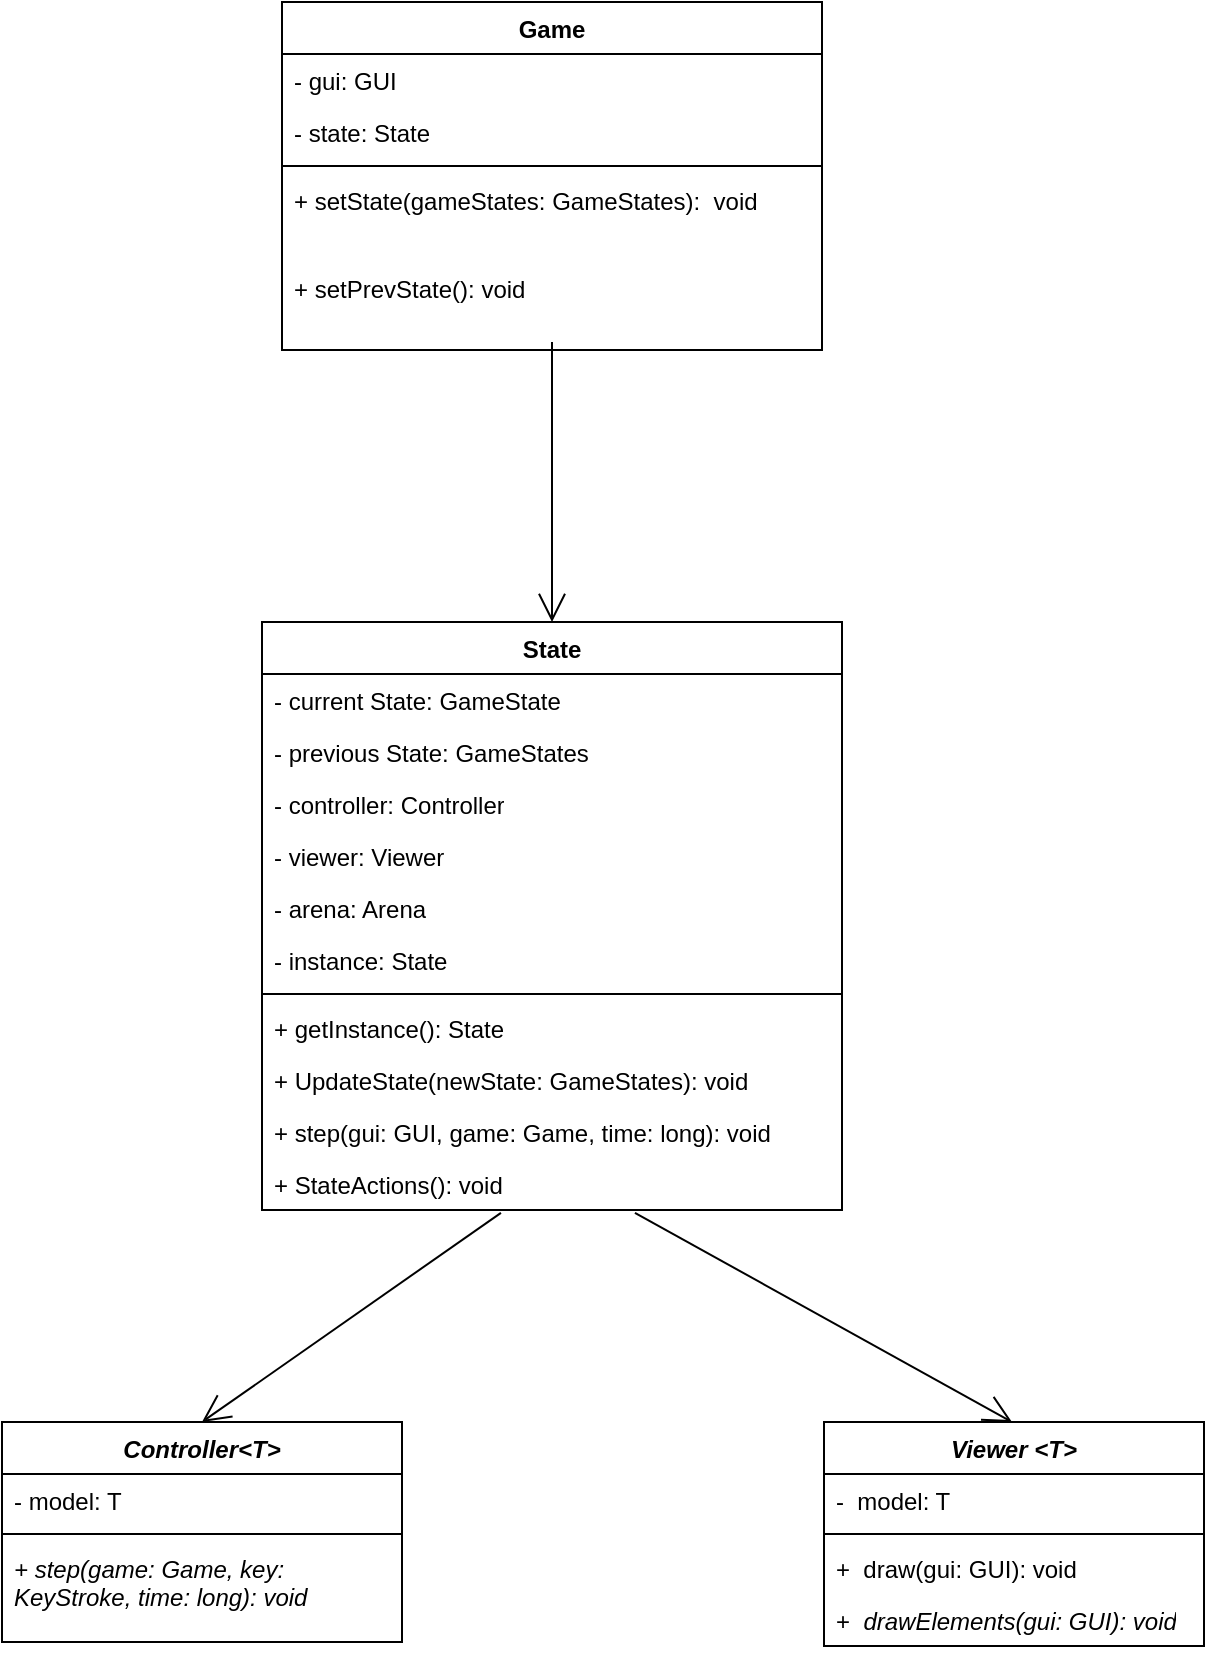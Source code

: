 <mxfile version="22.1.4" type="device">
  <diagram name="Página-1" id="IOWluwvA03FyqbqgLEy_">
    <mxGraphModel dx="769" dy="849" grid="1" gridSize="10" guides="1" tooltips="1" connect="1" arrows="1" fold="1" page="1" pageScale="1" pageWidth="827" pageHeight="1169" math="0" shadow="0">
      <root>
        <mxCell id="0" />
        <mxCell id="1" parent="0" />
        <mxCell id="LTMsScdWvnOi43zAb1R6-1" value="State" style="swimlane;fontStyle=1;align=center;verticalAlign=top;childLayout=stackLayout;horizontal=1;startSize=26;horizontalStack=0;resizeParent=1;resizeParentMax=0;resizeLast=0;collapsible=1;marginBottom=0;whiteSpace=wrap;html=1;" vertex="1" parent="1">
          <mxGeometry x="279" y="340" width="290" height="294" as="geometry" />
        </mxCell>
        <mxCell id="LTMsScdWvnOi43zAb1R6-2" value="- current State: GameState&lt;span style=&quot;white-space: pre;&quot;&gt;&#x9;&lt;/span&gt;" style="text;strokeColor=none;fillColor=none;align=left;verticalAlign=top;spacingLeft=4;spacingRight=4;overflow=hidden;rotatable=0;points=[[0,0.5],[1,0.5]];portConstraint=eastwest;whiteSpace=wrap;html=1;" vertex="1" parent="LTMsScdWvnOi43zAb1R6-1">
          <mxGeometry y="26" width="290" height="26" as="geometry" />
        </mxCell>
        <mxCell id="LTMsScdWvnOi43zAb1R6-3" value="- previous State: GameStates" style="text;strokeColor=none;fillColor=none;align=left;verticalAlign=top;spacingLeft=4;spacingRight=4;overflow=hidden;rotatable=0;points=[[0,0.5],[1,0.5]];portConstraint=eastwest;whiteSpace=wrap;html=1;" vertex="1" parent="LTMsScdWvnOi43zAb1R6-1">
          <mxGeometry y="52" width="290" height="26" as="geometry" />
        </mxCell>
        <mxCell id="LTMsScdWvnOi43zAb1R6-4" value="- controller: Controller" style="text;strokeColor=none;fillColor=none;align=left;verticalAlign=top;spacingLeft=4;spacingRight=4;overflow=hidden;rotatable=0;points=[[0,0.5],[1,0.5]];portConstraint=eastwest;whiteSpace=wrap;html=1;" vertex="1" parent="LTMsScdWvnOi43zAb1R6-1">
          <mxGeometry y="78" width="290" height="26" as="geometry" />
        </mxCell>
        <mxCell id="LTMsScdWvnOi43zAb1R6-5" value="- viewer: Viewer" style="text;strokeColor=none;fillColor=none;align=left;verticalAlign=top;spacingLeft=4;spacingRight=4;overflow=hidden;rotatable=0;points=[[0,0.5],[1,0.5]];portConstraint=eastwest;whiteSpace=wrap;html=1;" vertex="1" parent="LTMsScdWvnOi43zAb1R6-1">
          <mxGeometry y="104" width="290" height="26" as="geometry" />
        </mxCell>
        <mxCell id="LTMsScdWvnOi43zAb1R6-6" value="- arena: Arena" style="text;strokeColor=none;fillColor=none;align=left;verticalAlign=top;spacingLeft=4;spacingRight=4;overflow=hidden;rotatable=0;points=[[0,0.5],[1,0.5]];portConstraint=eastwest;whiteSpace=wrap;html=1;" vertex="1" parent="LTMsScdWvnOi43zAb1R6-1">
          <mxGeometry y="130" width="290" height="26" as="geometry" />
        </mxCell>
        <mxCell id="LTMsScdWvnOi43zAb1R6-7" value="- instance: State" style="text;strokeColor=none;fillColor=none;align=left;verticalAlign=top;spacingLeft=4;spacingRight=4;overflow=hidden;rotatable=0;points=[[0,0.5],[1,0.5]];portConstraint=eastwest;whiteSpace=wrap;html=1;" vertex="1" parent="LTMsScdWvnOi43zAb1R6-1">
          <mxGeometry y="156" width="290" height="26" as="geometry" />
        </mxCell>
        <mxCell id="LTMsScdWvnOi43zAb1R6-8" value="" style="line;strokeWidth=1;fillColor=none;align=left;verticalAlign=middle;spacingTop=-1;spacingLeft=3;spacingRight=3;rotatable=0;labelPosition=right;points=[];portConstraint=eastwest;strokeColor=inherit;" vertex="1" parent="LTMsScdWvnOi43zAb1R6-1">
          <mxGeometry y="182" width="290" height="8" as="geometry" />
        </mxCell>
        <mxCell id="LTMsScdWvnOi43zAb1R6-9" value="+ getInstance(): State" style="text;strokeColor=none;fillColor=none;align=left;verticalAlign=top;spacingLeft=4;spacingRight=4;overflow=hidden;rotatable=0;points=[[0,0.5],[1,0.5]];portConstraint=eastwest;whiteSpace=wrap;html=1;" vertex="1" parent="LTMsScdWvnOi43zAb1R6-1">
          <mxGeometry y="190" width="290" height="26" as="geometry" />
        </mxCell>
        <mxCell id="LTMsScdWvnOi43zAb1R6-10" value="+ UpdateState(newState: GameStates): void" style="text;strokeColor=none;fillColor=none;align=left;verticalAlign=top;spacingLeft=4;spacingRight=4;overflow=hidden;rotatable=0;points=[[0,0.5],[1,0.5]];portConstraint=eastwest;whiteSpace=wrap;html=1;" vertex="1" parent="LTMsScdWvnOi43zAb1R6-1">
          <mxGeometry y="216" width="290" height="26" as="geometry" />
        </mxCell>
        <mxCell id="LTMsScdWvnOi43zAb1R6-11" value="+ step(gui: GUI, game: Game, time: long): void" style="text;strokeColor=none;fillColor=none;align=left;verticalAlign=top;spacingLeft=4;spacingRight=4;overflow=hidden;rotatable=0;points=[[0,0.5],[1,0.5]];portConstraint=eastwest;whiteSpace=wrap;html=1;" vertex="1" parent="LTMsScdWvnOi43zAb1R6-1">
          <mxGeometry y="242" width="290" height="26" as="geometry" />
        </mxCell>
        <mxCell id="LTMsScdWvnOi43zAb1R6-12" value="+ StateActions(): void" style="text;strokeColor=none;fillColor=none;align=left;verticalAlign=top;spacingLeft=4;spacingRight=4;overflow=hidden;rotatable=0;points=[[0,0.5],[1,0.5]];portConstraint=eastwest;whiteSpace=wrap;html=1;" vertex="1" parent="LTMsScdWvnOi43zAb1R6-1">
          <mxGeometry y="268" width="290" height="26" as="geometry" />
        </mxCell>
        <mxCell id="LTMsScdWvnOi43zAb1R6-13" value="&lt;i&gt;Controller&amp;lt;T&amp;gt;&lt;/i&gt;" style="swimlane;fontStyle=1;align=center;verticalAlign=top;childLayout=stackLayout;horizontal=1;startSize=26;horizontalStack=0;resizeParent=1;resizeParentMax=0;resizeLast=0;collapsible=1;marginBottom=0;whiteSpace=wrap;html=1;" vertex="1" parent="1">
          <mxGeometry x="149" y="740" width="200" height="110" as="geometry" />
        </mxCell>
        <mxCell id="LTMsScdWvnOi43zAb1R6-14" value="- model: T" style="text;strokeColor=none;fillColor=none;align=left;verticalAlign=top;spacingLeft=4;spacingRight=4;overflow=hidden;rotatable=0;points=[[0,0.5],[1,0.5]];portConstraint=eastwest;whiteSpace=wrap;html=1;" vertex="1" parent="LTMsScdWvnOi43zAb1R6-13">
          <mxGeometry y="26" width="200" height="26" as="geometry" />
        </mxCell>
        <mxCell id="LTMsScdWvnOi43zAb1R6-15" value="" style="line;strokeWidth=1;fillColor=none;align=left;verticalAlign=middle;spacingTop=-1;spacingLeft=3;spacingRight=3;rotatable=0;labelPosition=right;points=[];portConstraint=eastwest;strokeColor=inherit;" vertex="1" parent="LTMsScdWvnOi43zAb1R6-13">
          <mxGeometry y="52" width="200" height="8" as="geometry" />
        </mxCell>
        <mxCell id="LTMsScdWvnOi43zAb1R6-16" value="&lt;i&gt;+ step(game: Game, key: KeyStroke, time: long): void&lt;/i&gt;" style="text;strokeColor=none;fillColor=none;align=left;verticalAlign=top;spacingLeft=4;spacingRight=4;overflow=hidden;rotatable=0;points=[[0,0.5],[1,0.5]];portConstraint=eastwest;whiteSpace=wrap;html=1;" vertex="1" parent="LTMsScdWvnOi43zAb1R6-13">
          <mxGeometry y="60" width="200" height="50" as="geometry" />
        </mxCell>
        <mxCell id="LTMsScdWvnOi43zAb1R6-17" value="&lt;i&gt;Viewer &amp;lt;T&amp;gt;&lt;/i&gt;" style="swimlane;fontStyle=1;align=center;verticalAlign=top;childLayout=stackLayout;horizontal=1;startSize=26;horizontalStack=0;resizeParent=1;resizeParentMax=0;resizeLast=0;collapsible=1;marginBottom=0;whiteSpace=wrap;html=1;" vertex="1" parent="1">
          <mxGeometry x="560" y="740" width="190" height="112" as="geometry" />
        </mxCell>
        <mxCell id="LTMsScdWvnOi43zAb1R6-18" value="-&amp;nbsp; model: T" style="text;strokeColor=none;fillColor=none;align=left;verticalAlign=top;spacingLeft=4;spacingRight=4;overflow=hidden;rotatable=0;points=[[0,0.5],[1,0.5]];portConstraint=eastwest;whiteSpace=wrap;html=1;" vertex="1" parent="LTMsScdWvnOi43zAb1R6-17">
          <mxGeometry y="26" width="190" height="26" as="geometry" />
        </mxCell>
        <mxCell id="LTMsScdWvnOi43zAb1R6-19" value="" style="line;strokeWidth=1;fillColor=none;align=left;verticalAlign=middle;spacingTop=-1;spacingLeft=3;spacingRight=3;rotatable=0;labelPosition=right;points=[];portConstraint=eastwest;strokeColor=inherit;" vertex="1" parent="LTMsScdWvnOi43zAb1R6-17">
          <mxGeometry y="52" width="190" height="8" as="geometry" />
        </mxCell>
        <mxCell id="LTMsScdWvnOi43zAb1R6-20" value="+&amp;nbsp; draw(gui: GUI): void" style="text;strokeColor=none;fillColor=none;align=left;verticalAlign=top;spacingLeft=4;spacingRight=4;overflow=hidden;rotatable=0;points=[[0,0.5],[1,0.5]];portConstraint=eastwest;whiteSpace=wrap;html=1;" vertex="1" parent="LTMsScdWvnOi43zAb1R6-17">
          <mxGeometry y="60" width="190" height="26" as="geometry" />
        </mxCell>
        <mxCell id="LTMsScdWvnOi43zAb1R6-21" value="+&amp;nbsp; &lt;i&gt;drawElements(gui: GUI): void&lt;/i&gt;" style="text;strokeColor=none;fillColor=none;align=left;verticalAlign=top;spacingLeft=4;spacingRight=4;overflow=hidden;rotatable=0;points=[[0,0.5],[1,0.5]];portConstraint=eastwest;whiteSpace=wrap;html=1;" vertex="1" parent="LTMsScdWvnOi43zAb1R6-17">
          <mxGeometry y="86" width="190" height="26" as="geometry" />
        </mxCell>
        <mxCell id="LTMsScdWvnOi43zAb1R6-22" value="" style="endArrow=open;endFill=1;endSize=12;html=1;rounded=0;exitX=0.412;exitY=1.054;exitDx=0;exitDy=0;exitPerimeter=0;entryX=0.5;entryY=0;entryDx=0;entryDy=0;" edge="1" parent="1" source="LTMsScdWvnOi43zAb1R6-12" target="LTMsScdWvnOi43zAb1R6-13">
          <mxGeometry width="160" relative="1" as="geometry">
            <mxPoint x="399" y="650" as="sourcePoint" />
            <mxPoint x="269" y="730" as="targetPoint" />
          </mxGeometry>
        </mxCell>
        <mxCell id="LTMsScdWvnOi43zAb1R6-24" value="" style="endArrow=open;endFill=1;endSize=12;html=1;rounded=0;entryX=0.5;entryY=0;entryDx=0;entryDy=0;exitX=0.643;exitY=1.054;exitDx=0;exitDy=0;exitPerimeter=0;" edge="1" parent="1" source="LTMsScdWvnOi43zAb1R6-12">
          <mxGeometry width="160" relative="1" as="geometry">
            <mxPoint x="399" y="650" as="sourcePoint" />
            <mxPoint x="654" y="740" as="targetPoint" />
          </mxGeometry>
        </mxCell>
        <mxCell id="LTMsScdWvnOi43zAb1R6-26" value="Game" style="swimlane;fontStyle=1;align=center;verticalAlign=top;childLayout=stackLayout;horizontal=1;startSize=26;horizontalStack=0;resizeParent=1;resizeParentMax=0;resizeLast=0;collapsible=1;marginBottom=0;whiteSpace=wrap;html=1;" vertex="1" parent="1">
          <mxGeometry x="289" y="30" width="270" height="174" as="geometry" />
        </mxCell>
        <mxCell id="LTMsScdWvnOi43zAb1R6-27" value="- gui: GUI" style="text;strokeColor=none;fillColor=none;align=left;verticalAlign=top;spacingLeft=4;spacingRight=4;overflow=hidden;rotatable=0;points=[[0,0.5],[1,0.5]];portConstraint=eastwest;whiteSpace=wrap;html=1;" vertex="1" parent="LTMsScdWvnOi43zAb1R6-26">
          <mxGeometry y="26" width="270" height="26" as="geometry" />
        </mxCell>
        <mxCell id="LTMsScdWvnOi43zAb1R6-30" value="- state: State" style="text;strokeColor=none;fillColor=none;align=left;verticalAlign=top;spacingLeft=4;spacingRight=4;overflow=hidden;rotatable=0;points=[[0,0.5],[1,0.5]];portConstraint=eastwest;whiteSpace=wrap;html=1;" vertex="1" parent="LTMsScdWvnOi43zAb1R6-26">
          <mxGeometry y="52" width="270" height="26" as="geometry" />
        </mxCell>
        <mxCell id="LTMsScdWvnOi43zAb1R6-28" value="" style="line;strokeWidth=1;fillColor=none;align=left;verticalAlign=middle;spacingTop=-1;spacingLeft=3;spacingRight=3;rotatable=0;labelPosition=right;points=[];portConstraint=eastwest;strokeColor=inherit;" vertex="1" parent="LTMsScdWvnOi43zAb1R6-26">
          <mxGeometry y="78" width="270" height="8" as="geometry" />
        </mxCell>
        <mxCell id="LTMsScdWvnOi43zAb1R6-29" value="+ setState(gameStates: GameStates):&amp;nbsp; void" style="text;strokeColor=none;fillColor=none;align=left;verticalAlign=top;spacingLeft=4;spacingRight=4;overflow=hidden;rotatable=0;points=[[0,0.5],[1,0.5]];portConstraint=eastwest;whiteSpace=wrap;html=1;" vertex="1" parent="LTMsScdWvnOi43zAb1R6-26">
          <mxGeometry y="86" width="270" height="44" as="geometry" />
        </mxCell>
        <mxCell id="LTMsScdWvnOi43zAb1R6-31" value="+ setPrevState(): void" style="text;strokeColor=none;fillColor=none;align=left;verticalAlign=top;spacingLeft=4;spacingRight=4;overflow=hidden;rotatable=0;points=[[0,0.5],[1,0.5]];portConstraint=eastwest;whiteSpace=wrap;html=1;" vertex="1" parent="LTMsScdWvnOi43zAb1R6-26">
          <mxGeometry y="130" width="270" height="44" as="geometry" />
        </mxCell>
        <mxCell id="LTMsScdWvnOi43zAb1R6-32" value="" style="endArrow=open;endFill=1;endSize=12;html=1;rounded=0;entryX=0.5;entryY=0;entryDx=0;entryDy=0;" edge="1" parent="1" target="LTMsScdWvnOi43zAb1R6-1">
          <mxGeometry width="160" relative="1" as="geometry">
            <mxPoint x="424" y="200" as="sourcePoint" />
            <mxPoint x="490" y="440" as="targetPoint" />
          </mxGeometry>
        </mxCell>
      </root>
    </mxGraphModel>
  </diagram>
</mxfile>
